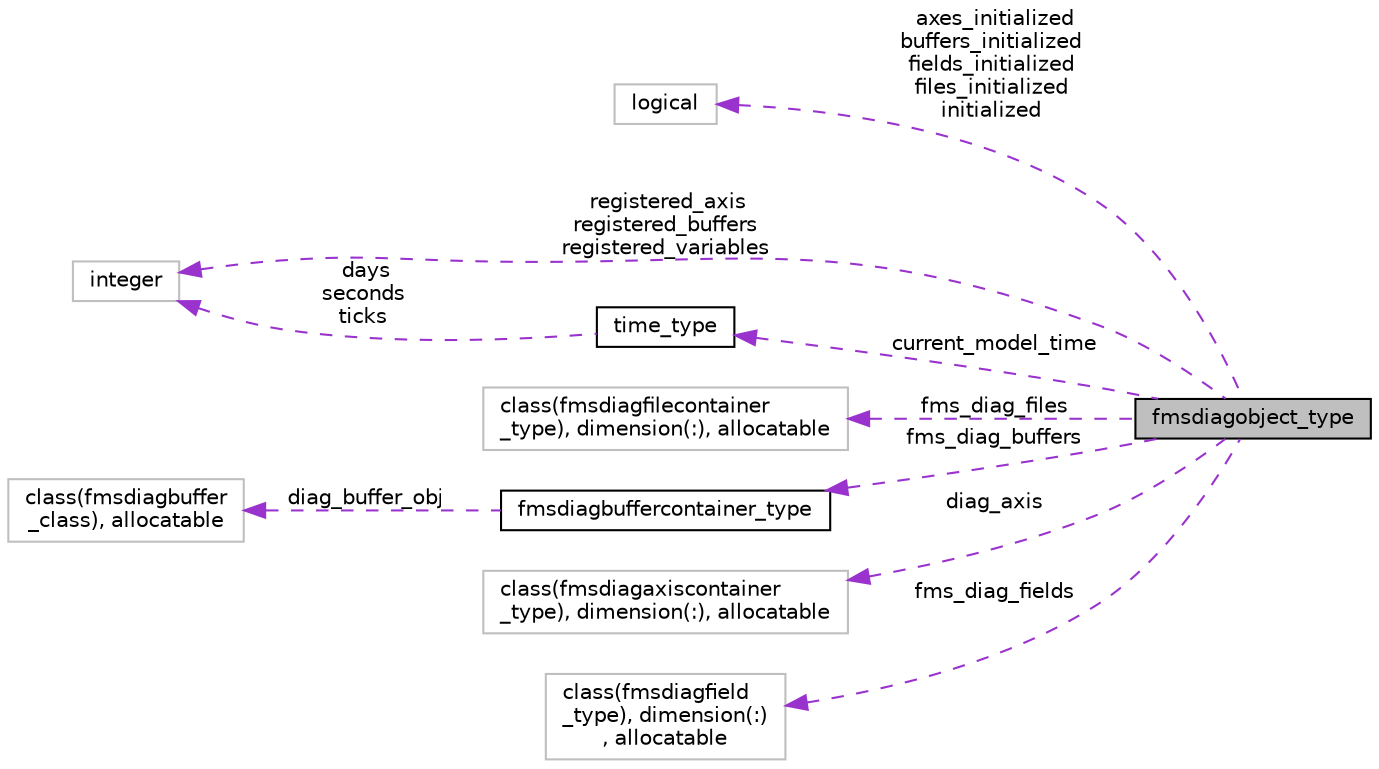 digraph "fmsdiagobject_type"
{
 // INTERACTIVE_SVG=YES
 // LATEX_PDF_SIZE
  edge [fontname="Helvetica",fontsize="10",labelfontname="Helvetica",labelfontsize="10"];
  node [fontname="Helvetica",fontsize="10",shape=record];
  rankdir="LR";
  Node1 [label="fmsdiagobject_type",height=0.2,width=0.4,color="black", fillcolor="grey75", style="filled", fontcolor="black",tooltip=" "];
  Node2 -> Node1 [dir="back",color="darkorchid3",fontsize="10",style="dashed",label=" axes_initialized\nbuffers_initialized\nfields_initialized\nfiles_initialized\ninitialized" ,fontname="Helvetica"];
  Node2 [label="logical",height=0.2,width=0.4,color="grey75", fillcolor="white", style="filled",tooltip=" "];
  Node3 -> Node1 [dir="back",color="darkorchid3",fontsize="10",style="dashed",label=" current_model_time" ,fontname="Helvetica"];
  Node3 [label="time_type",height=0.2,width=0.4,color="black", fillcolor="white", style="filled",URL="$group__time__manager__mod.html#structtime__manager__mod_1_1time__type",tooltip="Type to represent amounts of time. Implemented as seconds and days to allow for larger intervals."];
  Node4 -> Node3 [dir="back",color="darkorchid3",fontsize="10",style="dashed",label=" days\nseconds\nticks" ,fontname="Helvetica"];
  Node4 [label="integer",height=0.2,width=0.4,color="grey75", fillcolor="white", style="filled",tooltip=" "];
  Node5 -> Node1 [dir="back",color="darkorchid3",fontsize="10",style="dashed",label=" fms_diag_files" ,fontname="Helvetica"];
  Node5 [label="class(fmsdiagfilecontainer\l_type), dimension(:), allocatable",height=0.2,width=0.4,color="grey75", fillcolor="white", style="filled",tooltip=" "];
  Node6 -> Node1 [dir="back",color="darkorchid3",fontsize="10",style="dashed",label=" fms_diag_buffers" ,fontname="Helvetica"];
  Node6 [label="fmsdiagbuffercontainer_type",height=0.2,width=0.4,color="black", fillcolor="white", style="filled",URL="$structfms__diag__buffer__mod_1_1fmsdiagbuffercontainer__type.html",tooltip="holds an allocated buffer0-5d object"];
  Node7 -> Node6 [dir="back",color="darkorchid3",fontsize="10",style="dashed",label=" diag_buffer_obj" ,fontname="Helvetica"];
  Node7 [label="class(fmsdiagbuffer\l_class), allocatable",height=0.2,width=0.4,color="grey75", fillcolor="white", style="filled",tooltip=" "];
  Node8 -> Node1 [dir="back",color="darkorchid3",fontsize="10",style="dashed",label=" diag_axis" ,fontname="Helvetica"];
  Node8 [label="class(fmsdiagaxiscontainer\l_type), dimension(:), allocatable",height=0.2,width=0.4,color="grey75", fillcolor="white", style="filled",tooltip=" "];
  Node9 -> Node1 [dir="back",color="darkorchid3",fontsize="10",style="dashed",label=" fms_diag_fields" ,fontname="Helvetica"];
  Node9 [label="class(fmsdiagfield\l_type), dimension(:)\l, allocatable",height=0.2,width=0.4,color="grey75", fillcolor="white", style="filled",tooltip=" "];
  Node4 -> Node1 [dir="back",color="darkorchid3",fontsize="10",style="dashed",label=" registered_axis\nregistered_buffers\nregistered_variables" ,fontname="Helvetica"];
}
